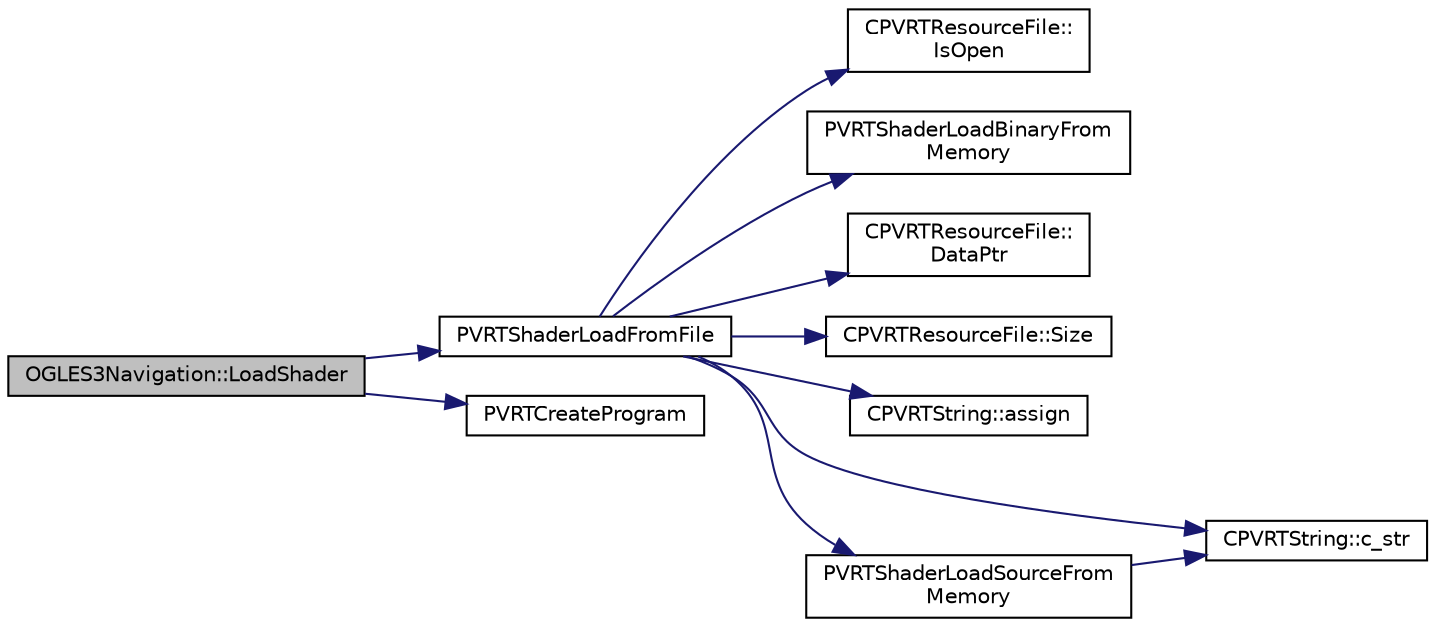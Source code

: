 digraph "OGLES3Navigation::LoadShader"
{
  edge [fontname="Helvetica",fontsize="10",labelfontname="Helvetica",labelfontsize="10"];
  node [fontname="Helvetica",fontsize="10",shape=record];
  rankdir="LR";
  Node1 [label="OGLES3Navigation::LoadShader",height=0.2,width=0.4,color="black", fillcolor="grey75", style="filled", fontcolor="black"];
  Node1 -> Node2 [color="midnightblue",fontsize="10",style="solid",fontname="Helvetica"];
  Node2 [label="PVRTShaderLoadFromFile",height=0.2,width=0.4,color="black", fillcolor="white", style="filled",URL="$group___a_p_i___o_g_l_e_s2.html#ga568b6b49364c381f51f873e86d125138",tooltip="Loads a shader file into memory and passes it to the GL. It also passes defines that need to be pre-a..."];
  Node2 -> Node3 [color="midnightblue",fontsize="10",style="solid",fontname="Helvetica"];
  Node3 [label="CPVRTResourceFile::\lIsOpen",height=0.2,width=0.4,color="black", fillcolor="white", style="filled",URL="$class_c_p_v_r_t_resource_file.html#a484df820e9829438c0601bbc0aef7797",tooltip="Is the file open. "];
  Node2 -> Node4 [color="midnightblue",fontsize="10",style="solid",fontname="Helvetica"];
  Node4 [label="PVRTShaderLoadBinaryFrom\lMemory",height=0.2,width=0.4,color="black", fillcolor="white", style="filled",URL="$group___a_p_i___o_g_l_e_s2.html#gaeae857167097428a210514c0695a3ac7",tooltip="Takes a shader binary from memory and passes it to the GL. "];
  Node2 -> Node5 [color="midnightblue",fontsize="10",style="solid",fontname="Helvetica"];
  Node5 [label="CPVRTResourceFile::\lDataPtr",height=0.2,width=0.4,color="black", fillcolor="white", style="filled",URL="$class_c_p_v_r_t_resource_file.html#af3da413665ad9e932ae95676f3605781",tooltip="Returns a pointer to the file data. If the data is expected to be a string don&#39;t assume that it is nu..."];
  Node2 -> Node6 [color="midnightblue",fontsize="10",style="solid",fontname="Helvetica"];
  Node6 [label="CPVRTResourceFile::Size",height=0.2,width=0.4,color="black", fillcolor="white", style="filled",URL="$class_c_p_v_r_t_resource_file.html#adfd470f542fd27ee904966b116afd617",tooltip="Returns the size of the opened file. "];
  Node2 -> Node7 [color="midnightblue",fontsize="10",style="solid",fontname="Helvetica"];
  Node7 [label="CPVRTString::assign",height=0.2,width=0.4,color="black", fillcolor="white", style="filled",URL="$class_c_p_v_r_t_string.html#ada0fed209f3ddcb45cde07eff41b718a",tooltip="Assigns the string to the string _Ptr. "];
  Node2 -> Node8 [color="midnightblue",fontsize="10",style="solid",fontname="Helvetica"];
  Node8 [label="CPVRTString::c_str",height=0.2,width=0.4,color="black", fillcolor="white", style="filled",URL="$class_c_p_v_r_t_string.html#aabd1f2848c4b1d65e7418b264502687d",tooltip="Returns a const char* pointer of the string. "];
  Node2 -> Node9 [color="midnightblue",fontsize="10",style="solid",fontname="Helvetica"];
  Node9 [label="PVRTShaderLoadSourceFrom\lMemory",height=0.2,width=0.4,color="black", fillcolor="white", style="filled",URL="$group___a_p_i___o_g_l_e_s2.html#ga01702688579886d94df09c62817fab6c",tooltip="Loads a shader source code into memory and compiles it. It also pre-appends the array of defines that..."];
  Node9 -> Node8 [color="midnightblue",fontsize="10",style="solid",fontname="Helvetica"];
  Node1 -> Node10 [color="midnightblue",fontsize="10",style="solid",fontname="Helvetica"];
  Node10 [label="PVRTCreateProgram",height=0.2,width=0.4,color="black", fillcolor="white", style="filled",URL="$group___a_p_i___o_g_l_e_s2.html#ga47ba5cd4baf3d8541e222081b521d5c6",tooltip="Links a shader program. "];
}
